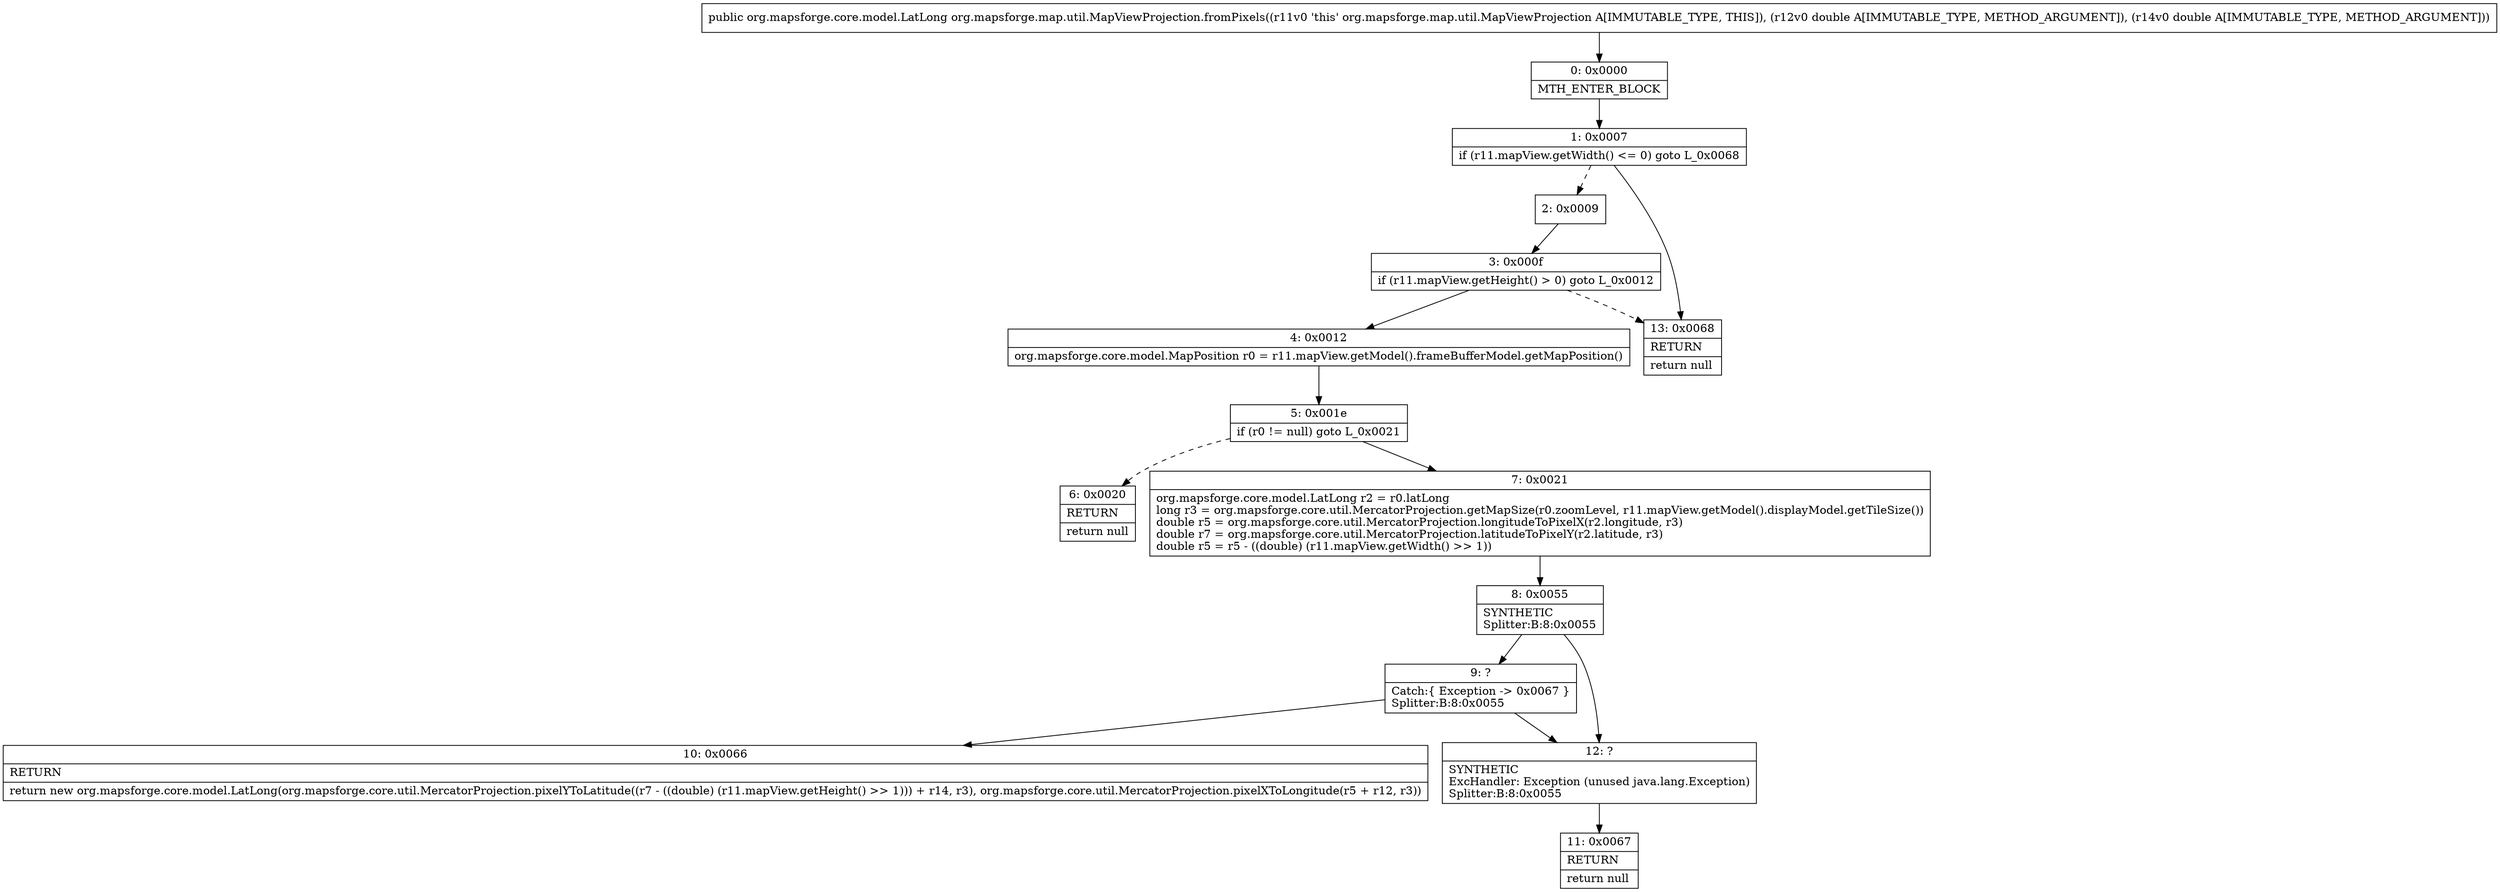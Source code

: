 digraph "CFG fororg.mapsforge.map.util.MapViewProjection.fromPixels(DD)Lorg\/mapsforge\/core\/model\/LatLong;" {
Node_0 [shape=record,label="{0\:\ 0x0000|MTH_ENTER_BLOCK\l}"];
Node_1 [shape=record,label="{1\:\ 0x0007|if (r11.mapView.getWidth() \<= 0) goto L_0x0068\l}"];
Node_2 [shape=record,label="{2\:\ 0x0009}"];
Node_3 [shape=record,label="{3\:\ 0x000f|if (r11.mapView.getHeight() \> 0) goto L_0x0012\l}"];
Node_4 [shape=record,label="{4\:\ 0x0012|org.mapsforge.core.model.MapPosition r0 = r11.mapView.getModel().frameBufferModel.getMapPosition()\l}"];
Node_5 [shape=record,label="{5\:\ 0x001e|if (r0 != null) goto L_0x0021\l}"];
Node_6 [shape=record,label="{6\:\ 0x0020|RETURN\l|return null\l}"];
Node_7 [shape=record,label="{7\:\ 0x0021|org.mapsforge.core.model.LatLong r2 = r0.latLong\llong r3 = org.mapsforge.core.util.MercatorProjection.getMapSize(r0.zoomLevel, r11.mapView.getModel().displayModel.getTileSize())\ldouble r5 = org.mapsforge.core.util.MercatorProjection.longitudeToPixelX(r2.longitude, r3)\ldouble r7 = org.mapsforge.core.util.MercatorProjection.latitudeToPixelY(r2.latitude, r3)\ldouble r5 = r5 \- ((double) (r11.mapView.getWidth() \>\> 1))\l}"];
Node_8 [shape=record,label="{8\:\ 0x0055|SYNTHETIC\lSplitter:B:8:0x0055\l}"];
Node_9 [shape=record,label="{9\:\ ?|Catch:\{ Exception \-\> 0x0067 \}\lSplitter:B:8:0x0055\l}"];
Node_10 [shape=record,label="{10\:\ 0x0066|RETURN\l|return new org.mapsforge.core.model.LatLong(org.mapsforge.core.util.MercatorProjection.pixelYToLatitude((r7 \- ((double) (r11.mapView.getHeight() \>\> 1))) + r14, r3), org.mapsforge.core.util.MercatorProjection.pixelXToLongitude(r5 + r12, r3))\l}"];
Node_11 [shape=record,label="{11\:\ 0x0067|RETURN\l|return null\l}"];
Node_12 [shape=record,label="{12\:\ ?|SYNTHETIC\lExcHandler: Exception (unused java.lang.Exception)\lSplitter:B:8:0x0055\l}"];
Node_13 [shape=record,label="{13\:\ 0x0068|RETURN\l|return null\l}"];
MethodNode[shape=record,label="{public org.mapsforge.core.model.LatLong org.mapsforge.map.util.MapViewProjection.fromPixels((r11v0 'this' org.mapsforge.map.util.MapViewProjection A[IMMUTABLE_TYPE, THIS]), (r12v0 double A[IMMUTABLE_TYPE, METHOD_ARGUMENT]), (r14v0 double A[IMMUTABLE_TYPE, METHOD_ARGUMENT])) }"];
MethodNode -> Node_0;
Node_0 -> Node_1;
Node_1 -> Node_2[style=dashed];
Node_1 -> Node_13;
Node_2 -> Node_3;
Node_3 -> Node_4;
Node_3 -> Node_13[style=dashed];
Node_4 -> Node_5;
Node_5 -> Node_6[style=dashed];
Node_5 -> Node_7;
Node_7 -> Node_8;
Node_8 -> Node_9;
Node_8 -> Node_12;
Node_9 -> Node_10;
Node_9 -> Node_12;
Node_12 -> Node_11;
}

